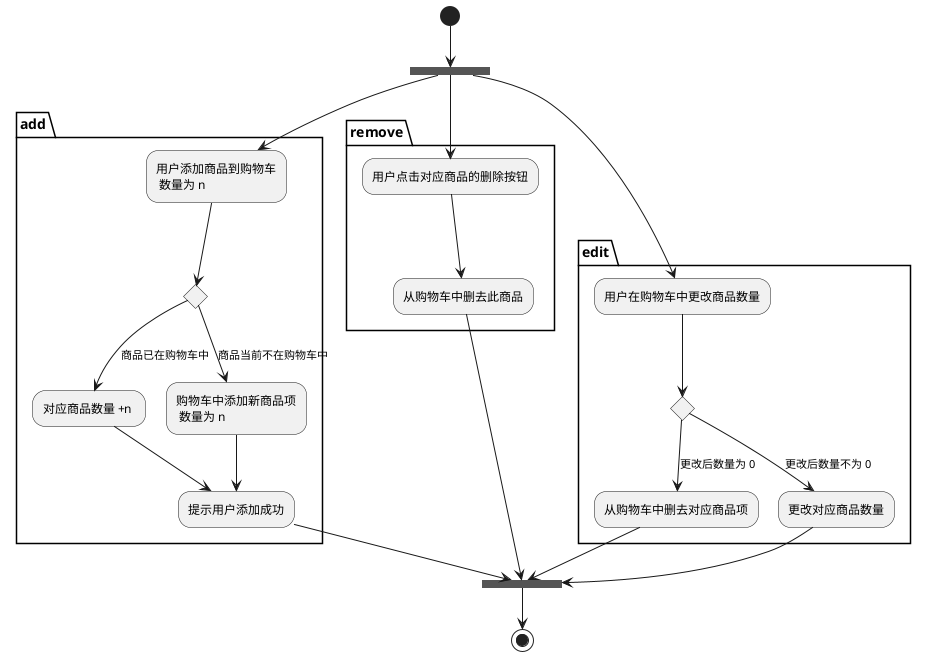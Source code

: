 @startuml

(*) --> ===B1===

partition add {
  ===B1=== --> "用户添加商品到购物车\n 数量为 n"
  --> if "" then
    -->[商品已在购物车中] "对应商品数量 +n "
    --> "提示用户添加成功" as A1
  else
    -->[商品当前不在购物车中] "购物车中添加新商品项\n 数量为 n"
    --> A1
}

partition edit {
  ===B1=== --> "用户在购物车中更改商品数量"
  --> if "" then
    -->[更改后数量为 0] "从购物车中删去对应商品项" as A2
  else
    -->[更改后数量不为 0] "更改对应商品数量" as A3
}

partition remove {
  ===B1=== --> "用户点击对应商品的删除按钮"
  --> "从购物车中删去此商品" as A4
}

A1 --> ===B2===
A2 --> ===B2===
A3 --> ===B2===
A4 --> ===B2===

===B2=== --> (*)

@enduml
